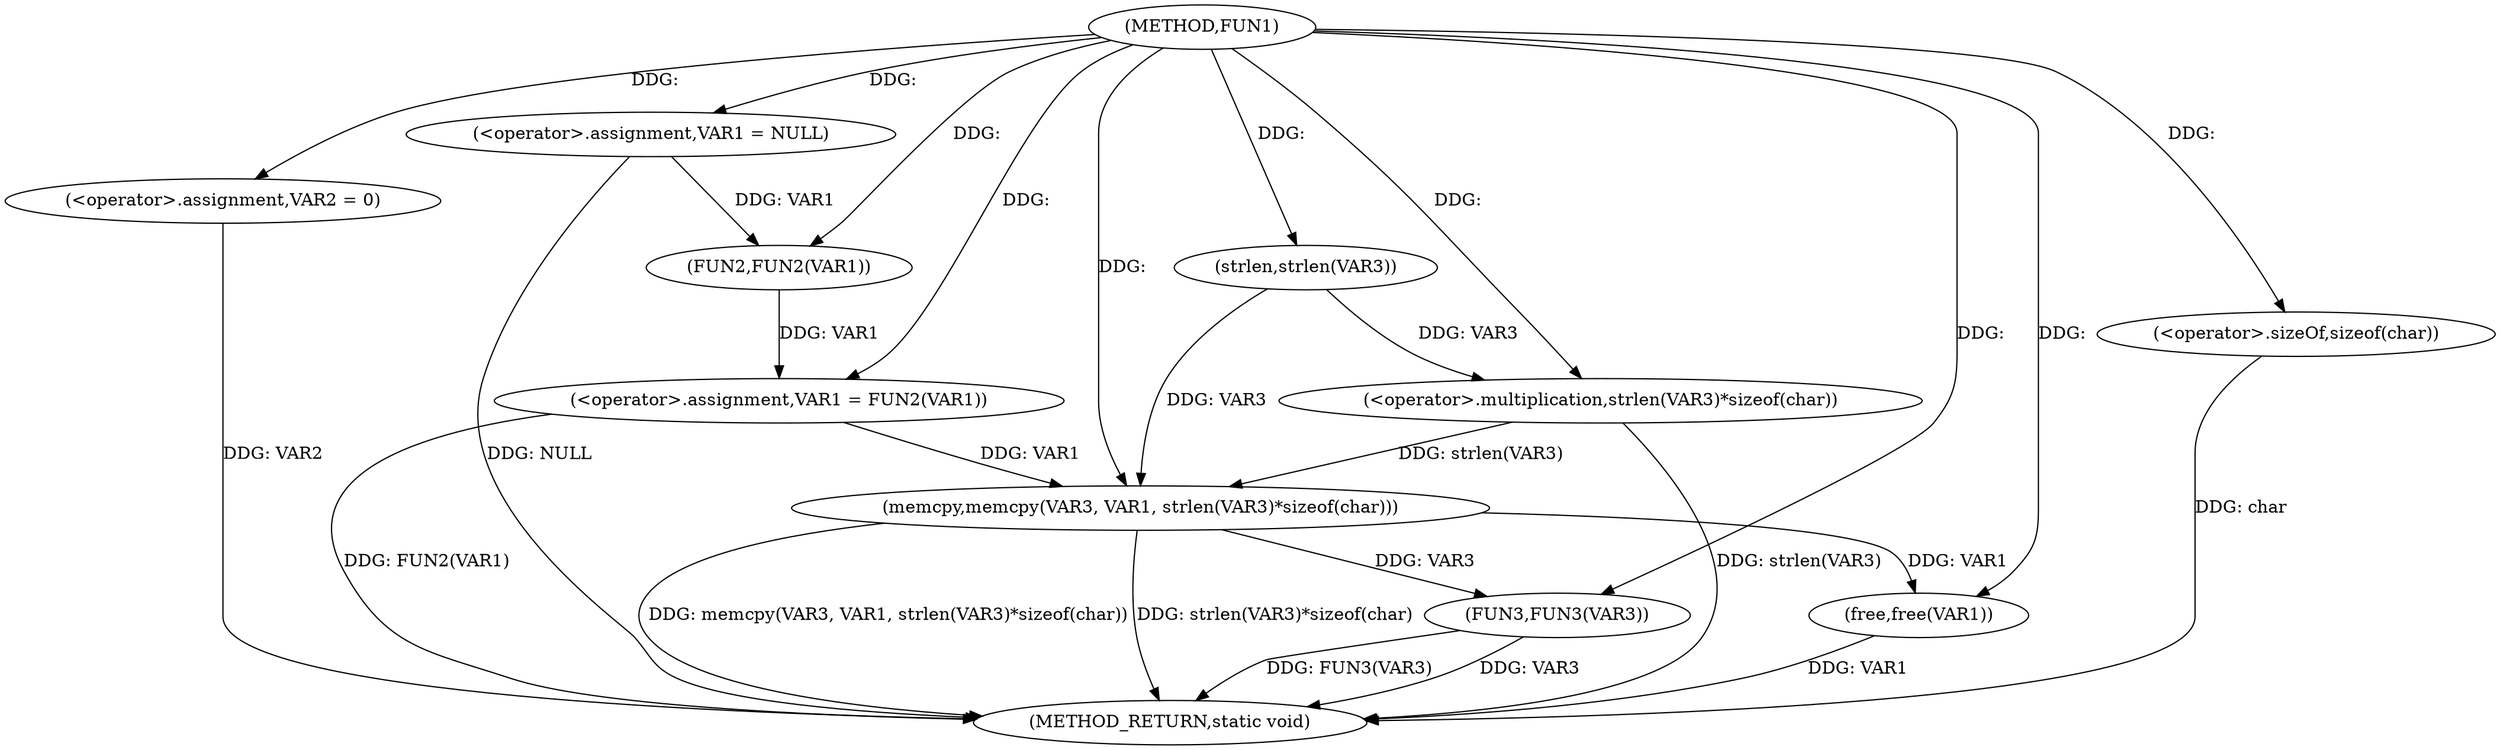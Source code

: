 digraph FUN1 {  
"1000100" [label = "(METHOD,FUN1)" ]
"1000127" [label = "(METHOD_RETURN,static void)" ]
"1000103" [label = "(<operator>.assignment,VAR1 = NULL)" ]
"1000106" [label = "(<operator>.assignment,VAR2 = 0)" ]
"1000109" [label = "(<operator>.assignment,VAR1 = FUN2(VAR1))" ]
"1000111" [label = "(FUN2,FUN2(VAR1))" ]
"1000115" [label = "(memcpy,memcpy(VAR3, VAR1, strlen(VAR3)*sizeof(char)))" ]
"1000118" [label = "(<operator>.multiplication,strlen(VAR3)*sizeof(char))" ]
"1000119" [label = "(strlen,strlen(VAR3))" ]
"1000121" [label = "(<operator>.sizeOf,sizeof(char))" ]
"1000123" [label = "(FUN3,FUN3(VAR3))" ]
"1000125" [label = "(free,free(VAR1))" ]
  "1000125" -> "1000127"  [ label = "DDG: VAR1"] 
  "1000106" -> "1000127"  [ label = "DDG: VAR2"] 
  "1000103" -> "1000127"  [ label = "DDG: NULL"] 
  "1000123" -> "1000127"  [ label = "DDG: FUN3(VAR3)"] 
  "1000115" -> "1000127"  [ label = "DDG: strlen(VAR3)*sizeof(char)"] 
  "1000121" -> "1000127"  [ label = "DDG: char"] 
  "1000118" -> "1000127"  [ label = "DDG: strlen(VAR3)"] 
  "1000109" -> "1000127"  [ label = "DDG: FUN2(VAR1)"] 
  "1000123" -> "1000127"  [ label = "DDG: VAR3"] 
  "1000115" -> "1000127"  [ label = "DDG: memcpy(VAR3, VAR1, strlen(VAR3)*sizeof(char))"] 
  "1000100" -> "1000103"  [ label = "DDG: "] 
  "1000100" -> "1000106"  [ label = "DDG: "] 
  "1000111" -> "1000109"  [ label = "DDG: VAR1"] 
  "1000100" -> "1000109"  [ label = "DDG: "] 
  "1000103" -> "1000111"  [ label = "DDG: VAR1"] 
  "1000100" -> "1000111"  [ label = "DDG: "] 
  "1000119" -> "1000115"  [ label = "DDG: VAR3"] 
  "1000100" -> "1000115"  [ label = "DDG: "] 
  "1000109" -> "1000115"  [ label = "DDG: VAR1"] 
  "1000118" -> "1000115"  [ label = "DDG: strlen(VAR3)"] 
  "1000119" -> "1000118"  [ label = "DDG: VAR3"] 
  "1000100" -> "1000119"  [ label = "DDG: "] 
  "1000100" -> "1000118"  [ label = "DDG: "] 
  "1000100" -> "1000121"  [ label = "DDG: "] 
  "1000115" -> "1000123"  [ label = "DDG: VAR3"] 
  "1000100" -> "1000123"  [ label = "DDG: "] 
  "1000115" -> "1000125"  [ label = "DDG: VAR1"] 
  "1000100" -> "1000125"  [ label = "DDG: "] 
}
